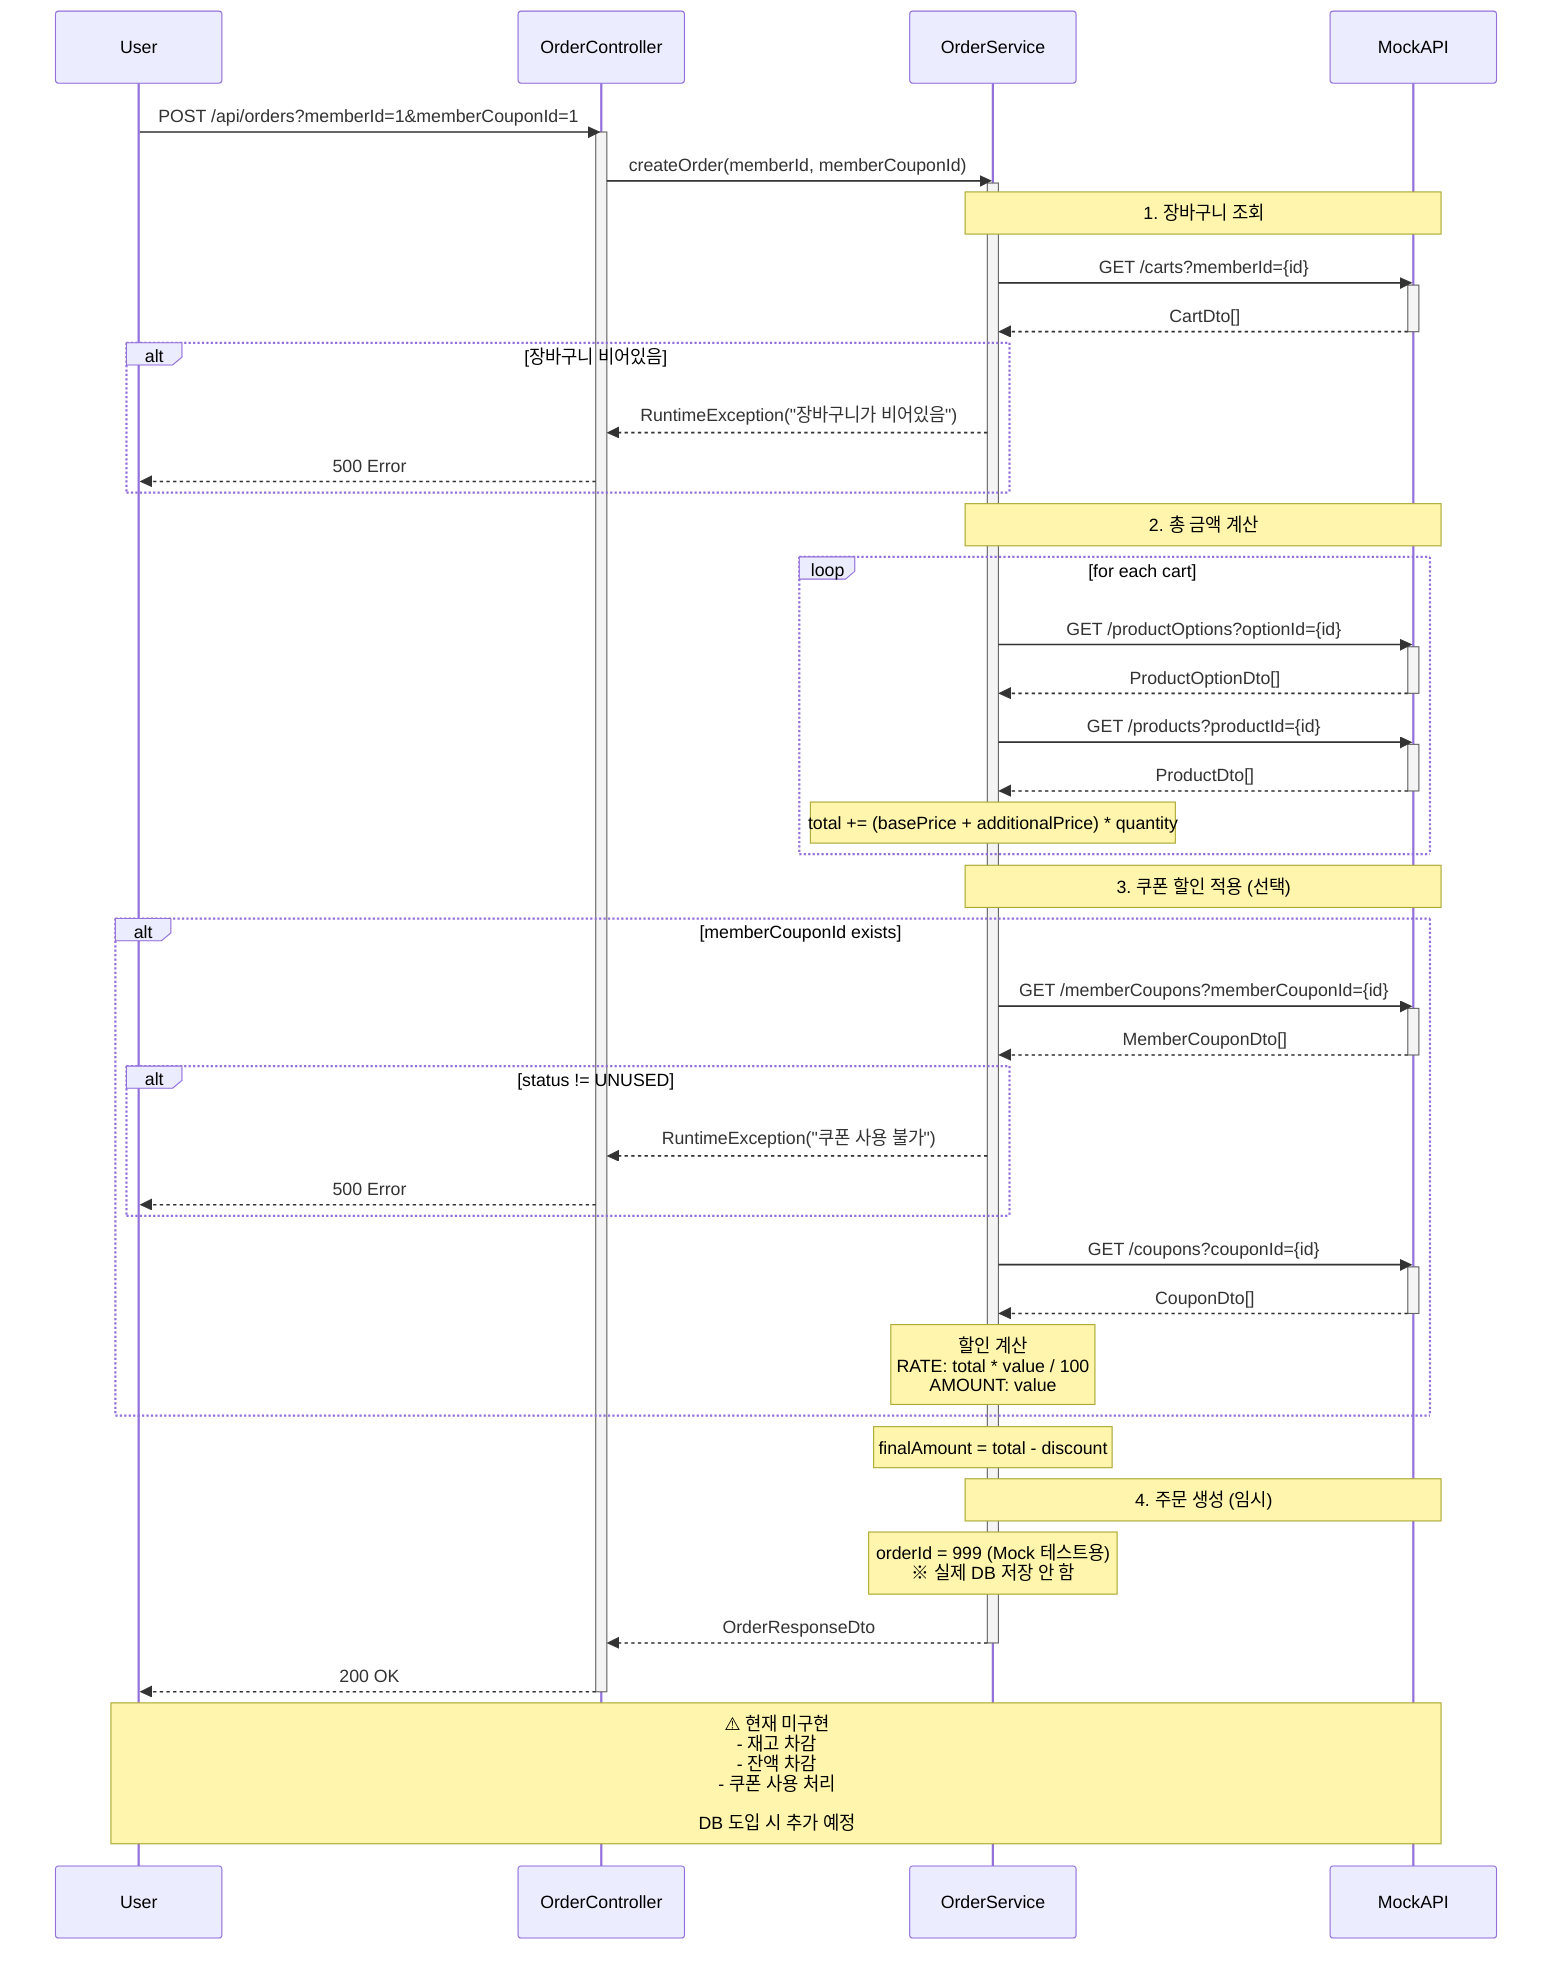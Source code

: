sequenceDiagram
    participant User
    participant OrderController
    participant OrderService
    participant MockAPI

    User->>OrderController: POST /api/orders?memberId=1&memberCouponId=1
    activate OrderController
    OrderController->>OrderService: createOrder(memberId, memberCouponId)
    activate OrderService

    Note over OrderService,MockAPI: 1. 장바구니 조회
    OrderService->>MockAPI: GET /carts?memberId={id}
    activate MockAPI
    MockAPI-->>OrderService: CartDto[]
    deactivate MockAPI

    alt 장바구니 비어있음
        OrderService-->>OrderController: RuntimeException("장바구니가 비어있음")
        OrderController-->>User: 500 Error
    end

    Note over OrderService,MockAPI: 2. 총 금액 계산
    loop for each cart
        OrderService->>MockAPI: GET /productOptions?optionId={id}
        activate MockAPI
        MockAPI-->>OrderService: ProductOptionDto[]
        deactivate MockAPI

        OrderService->>MockAPI: GET /products?productId={id}
        activate MockAPI
        MockAPI-->>OrderService: ProductDto[]
        deactivate MockAPI

        Note over OrderService: total += (basePrice + additionalPrice) * quantity
    end

    Note over OrderService,MockAPI: 3. 쿠폰 할인 적용 (선택)
    alt memberCouponId exists
        OrderService->>MockAPI: GET /memberCoupons?memberCouponId={id}
        activate MockAPI
        MockAPI-->>OrderService: MemberCouponDto[]
        deactivate MockAPI

        alt status != UNUSED
            OrderService-->>OrderController: RuntimeException("쿠폰 사용 불가")
            OrderController-->>User: 500 Error
        end

        OrderService->>MockAPI: GET /coupons?couponId={id}
        activate MockAPI
        MockAPI-->>OrderService: CouponDto[]
        deactivate MockAPI

        Note over OrderService: 할인 계산<br/>RATE: total * value / 100<br/>AMOUNT: value
    end

    Note over OrderService: finalAmount = total - discount

    Note over OrderService,MockAPI: 4. 주문 생성 (임시)
    Note over OrderService: orderId = 999 (Mock 테스트용)<br/>※ 실제 DB 저장 안 함

    OrderService-->>OrderController: OrderResponseDto
    deactivate OrderService
    OrderController-->>User: 200 OK
    deactivate OrderController

    Note over User,MockAPI: ⚠️ 현재 미구현<br/>- 재고 차감<br/>- 잔액 차감<br/>- 쿠폰 사용 처리<br/><br/>DB 도입 시 추가 예정